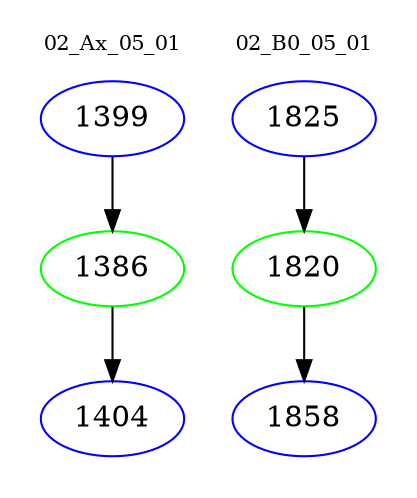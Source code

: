 digraph{
subgraph cluster_0 {
color = white
label = "02_Ax_05_01";
fontsize=10;
T0_1399 [label="1399", color="blue"]
T0_1399 -> T0_1386 [color="black"]
T0_1386 [label="1386", color="green"]
T0_1386 -> T0_1404 [color="black"]
T0_1404 [label="1404", color="blue"]
}
subgraph cluster_1 {
color = white
label = "02_B0_05_01";
fontsize=10;
T1_1825 [label="1825", color="blue"]
T1_1825 -> T1_1820 [color="black"]
T1_1820 [label="1820", color="green"]
T1_1820 -> T1_1858 [color="black"]
T1_1858 [label="1858", color="blue"]
}
}
